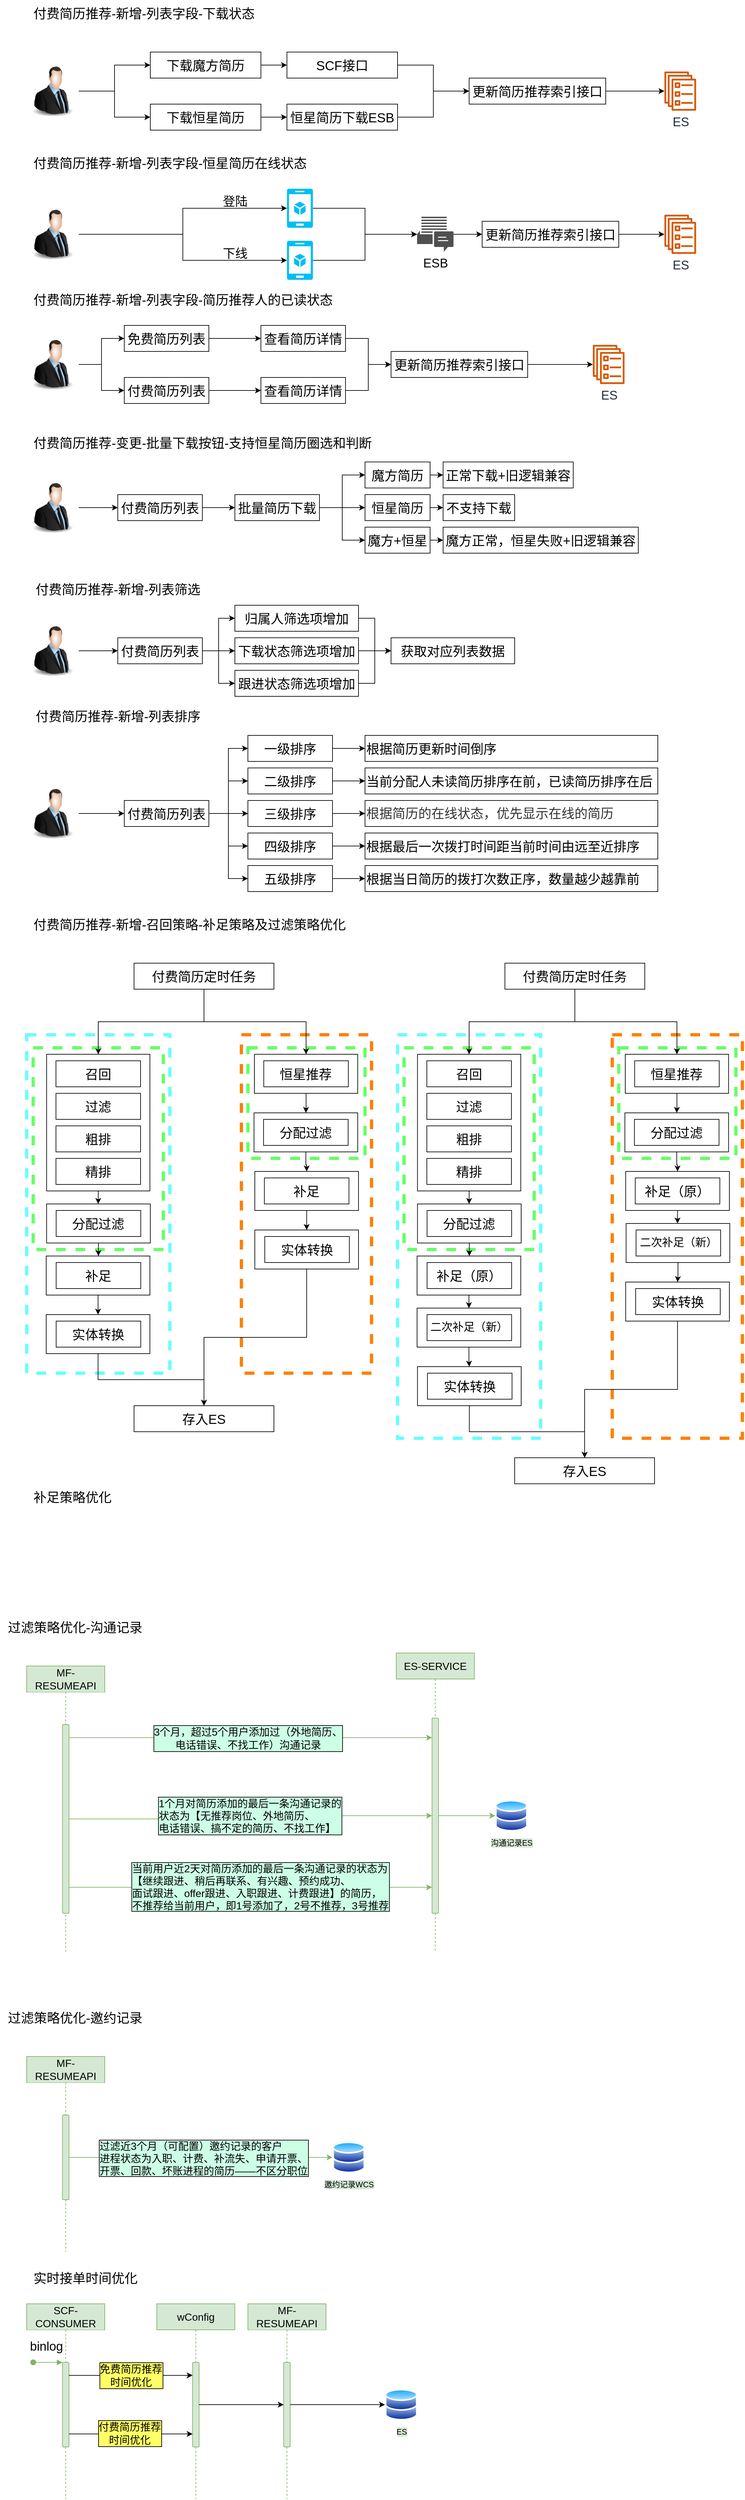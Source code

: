 <mxfile version="20.5.3" type="github">
  <diagram id="SCwV13mbVVRNKIt9pb0m" name="第 1 页">
    <mxGraphModel dx="2226" dy="1594" grid="1" gridSize="10" guides="1" tooltips="1" connect="1" arrows="1" fold="1" page="0" pageScale="1" pageWidth="827" pageHeight="1169" math="0" shadow="0">
      <root>
        <mxCell id="0" />
        <mxCell id="1" parent="0" />
        <mxCell id="y4Mw3tPiZwW4ROxLqeEE-63" value="" style="rounded=0;whiteSpace=wrap;html=1;fontSize=20;dashed=1;strokeWidth=5;strokeColor=#FF8000;" parent="1" vertex="1">
          <mxGeometry x="-390" y="870" width="200" height="520" as="geometry" />
        </mxCell>
        <mxCell id="y4Mw3tPiZwW4ROxLqeEE-65" value="" style="rounded=0;whiteSpace=wrap;html=1;fontSize=20;dashed=1;strokeWidth=5;strokeColor=#66FF66;" parent="1" vertex="1">
          <mxGeometry x="-380" y="890" width="180" height="170" as="geometry" />
        </mxCell>
        <mxCell id="y4Mw3tPiZwW4ROxLqeEE-60" value="" style="rounded=0;whiteSpace=wrap;html=1;fontSize=20;dashed=1;strokeWidth=5;strokeColor=#66FFFF;" parent="1" vertex="1">
          <mxGeometry x="-720" y="870" width="220" height="520" as="geometry" />
        </mxCell>
        <mxCell id="y4Mw3tPiZwW4ROxLqeEE-64" value="" style="rounded=0;whiteSpace=wrap;html=1;fontSize=20;dashed=1;strokeWidth=5;strokeColor=#66FF66;" parent="1" vertex="1">
          <mxGeometry x="-710" y="890" width="200" height="310" as="geometry" />
        </mxCell>
        <mxCell id="PC8SQWhDRnTynaGVxxOA-1" value="&lt;font style=&quot;font-size: 20px;&quot;&gt;付费简历推荐-新增-列表字段-下载状态&lt;/font&gt;" style="text;html=1;align=center;verticalAlign=middle;resizable=0;points=[];autosize=1;strokeColor=none;fillColor=none;fontSize=20;" parent="1" vertex="1">
          <mxGeometry x="-720" y="-720" width="360" height="40" as="geometry" />
        </mxCell>
        <mxCell id="PC8SQWhDRnTynaGVxxOA-7" style="edgeStyle=orthogonalEdgeStyle;rounded=0;orthogonalLoop=1;jettySize=auto;html=1;fontSize=20;" parent="1" source="PC8SQWhDRnTynaGVxxOA-3" target="PC8SQWhDRnTynaGVxxOA-6" edge="1">
          <mxGeometry relative="1" as="geometry" />
        </mxCell>
        <mxCell id="PC8SQWhDRnTynaGVxxOA-3" value="SCF接口" style="rounded=0;whiteSpace=wrap;html=1;fontSize=20;" parent="1" vertex="1">
          <mxGeometry x="-320" y="-640" width="170" height="40" as="geometry" />
        </mxCell>
        <mxCell id="PC8SQWhDRnTynaGVxxOA-8" style="edgeStyle=orthogonalEdgeStyle;rounded=0;orthogonalLoop=1;jettySize=auto;html=1;entryX=0;entryY=0.5;entryDx=0;entryDy=0;fontSize=20;" parent="1" source="PC8SQWhDRnTynaGVxxOA-4" target="PC8SQWhDRnTynaGVxxOA-6" edge="1">
          <mxGeometry relative="1" as="geometry" />
        </mxCell>
        <mxCell id="PC8SQWhDRnTynaGVxxOA-4" value="恒星简历下载ESB" style="rounded=0;whiteSpace=wrap;html=1;fontSize=20;" parent="1" vertex="1">
          <mxGeometry x="-320" y="-560" width="170" height="40" as="geometry" />
        </mxCell>
        <mxCell id="PC8SQWhDRnTynaGVxxOA-22" style="edgeStyle=orthogonalEdgeStyle;rounded=0;orthogonalLoop=1;jettySize=auto;html=1;fontSize=20;" parent="1" source="PC8SQWhDRnTynaGVxxOA-6" target="PC8SQWhDRnTynaGVxxOA-21" edge="1">
          <mxGeometry relative="1" as="geometry" />
        </mxCell>
        <mxCell id="PC8SQWhDRnTynaGVxxOA-6" value="更新简历推荐索引接口" style="rounded=0;whiteSpace=wrap;html=1;fontSize=20;" parent="1" vertex="1">
          <mxGeometry x="-40" y="-600" width="210" height="40" as="geometry" />
        </mxCell>
        <mxCell id="PC8SQWhDRnTynaGVxxOA-18" style="edgeStyle=orthogonalEdgeStyle;rounded=0;orthogonalLoop=1;jettySize=auto;html=1;entryX=0;entryY=0.5;entryDx=0;entryDy=0;fontSize=20;" parent="1" source="PC8SQWhDRnTynaGVxxOA-10" target="PC8SQWhDRnTynaGVxxOA-14" edge="1">
          <mxGeometry relative="1" as="geometry" />
        </mxCell>
        <mxCell id="PC8SQWhDRnTynaGVxxOA-19" style="edgeStyle=orthogonalEdgeStyle;rounded=0;orthogonalLoop=1;jettySize=auto;html=1;entryX=0;entryY=0.5;entryDx=0;entryDy=0;fontSize=20;" parent="1" source="PC8SQWhDRnTynaGVxxOA-10" target="PC8SQWhDRnTynaGVxxOA-16" edge="1">
          <mxGeometry relative="1" as="geometry" />
        </mxCell>
        <mxCell id="PC8SQWhDRnTynaGVxxOA-10" value="" style="image;html=1;image=img/lib/clip_art/people/Suit_Man_128x128.png;fontSize=20;" parent="1" vertex="1">
          <mxGeometry x="-720" y="-620" width="80" height="80" as="geometry" />
        </mxCell>
        <mxCell id="PC8SQWhDRnTynaGVxxOA-15" style="edgeStyle=orthogonalEdgeStyle;rounded=0;orthogonalLoop=1;jettySize=auto;html=1;entryX=0;entryY=0.5;entryDx=0;entryDy=0;fontSize=20;" parent="1" source="PC8SQWhDRnTynaGVxxOA-14" target="PC8SQWhDRnTynaGVxxOA-3" edge="1">
          <mxGeometry relative="1" as="geometry" />
        </mxCell>
        <mxCell id="PC8SQWhDRnTynaGVxxOA-14" value="下载魔方简历" style="rounded=0;whiteSpace=wrap;html=1;fontSize=20;" parent="1" vertex="1">
          <mxGeometry x="-530" y="-640" width="170" height="40" as="geometry" />
        </mxCell>
        <mxCell id="PC8SQWhDRnTynaGVxxOA-17" style="edgeStyle=orthogonalEdgeStyle;rounded=0;orthogonalLoop=1;jettySize=auto;html=1;entryX=0;entryY=0.5;entryDx=0;entryDy=0;fontSize=20;" parent="1" source="PC8SQWhDRnTynaGVxxOA-16" target="PC8SQWhDRnTynaGVxxOA-4" edge="1">
          <mxGeometry relative="1" as="geometry" />
        </mxCell>
        <mxCell id="PC8SQWhDRnTynaGVxxOA-16" value="下载恒星简历" style="rounded=0;whiteSpace=wrap;html=1;fontSize=20;" parent="1" vertex="1">
          <mxGeometry x="-530" y="-560" width="170" height="40" as="geometry" />
        </mxCell>
        <mxCell id="PC8SQWhDRnTynaGVxxOA-21" value="&lt;font style=&quot;font-size: 19px;&quot;&gt;ES&lt;/font&gt;" style="sketch=0;outlineConnect=0;fontColor=#232F3E;gradientColor=none;fillColor=#D45B07;strokeColor=none;dashed=0;verticalLabelPosition=bottom;verticalAlign=top;align=center;html=1;fontSize=12;fontStyle=0;aspect=fixed;pointerEvents=1;shape=mxgraph.aws4.ecs_service;" parent="1" vertex="1">
          <mxGeometry x="260" y="-610.16" width="49" height="60.31" as="geometry" />
        </mxCell>
        <mxCell id="PC8SQWhDRnTynaGVxxOA-23" value="付费简历推荐-新增-列表字段-恒星简历在线状态" style="text;html=1;align=center;verticalAlign=middle;resizable=0;points=[];autosize=1;strokeColor=none;fillColor=none;fontSize=20;" parent="1" vertex="1">
          <mxGeometry x="-720" y="-490" width="440" height="40" as="geometry" />
        </mxCell>
        <mxCell id="PC8SQWhDRnTynaGVxxOA-28" style="edgeStyle=orthogonalEdgeStyle;rounded=0;orthogonalLoop=1;jettySize=auto;html=1;entryX=0;entryY=0.5;entryDx=0;entryDy=0;entryPerimeter=0;fontSize=19;" parent="1" source="PC8SQWhDRnTynaGVxxOA-24" target="PC8SQWhDRnTynaGVxxOA-25" edge="1">
          <mxGeometry relative="1" as="geometry" />
        </mxCell>
        <mxCell id="PC8SQWhDRnTynaGVxxOA-31" style="edgeStyle=orthogonalEdgeStyle;rounded=0;orthogonalLoop=1;jettySize=auto;html=1;entryX=0;entryY=0.5;entryDx=0;entryDy=0;entryPerimeter=0;fontSize=19;" parent="1" source="PC8SQWhDRnTynaGVxxOA-24" target="PC8SQWhDRnTynaGVxxOA-30" edge="1">
          <mxGeometry relative="1" as="geometry" />
        </mxCell>
        <mxCell id="PC8SQWhDRnTynaGVxxOA-24" value="" style="image;html=1;image=img/lib/clip_art/people/Suit_Man_128x128.png;fontSize=20;" parent="1" vertex="1">
          <mxGeometry x="-720" y="-400" width="80" height="80" as="geometry" />
        </mxCell>
        <mxCell id="PC8SQWhDRnTynaGVxxOA-35" style="edgeStyle=orthogonalEdgeStyle;rounded=0;orthogonalLoop=1;jettySize=auto;html=1;fontSize=19;" parent="1" source="PC8SQWhDRnTynaGVxxOA-25" target="PC8SQWhDRnTynaGVxxOA-34" edge="1">
          <mxGeometry relative="1" as="geometry" />
        </mxCell>
        <mxCell id="PC8SQWhDRnTynaGVxxOA-25" value="" style="verticalLabelPosition=bottom;html=1;verticalAlign=top;align=center;strokeColor=none;fillColor=#00BEF2;shape=mxgraph.azure.mobile_services;pointerEvents=1;fontSize=19;" parent="1" vertex="1">
          <mxGeometry x="-320" y="-430" width="40" height="60" as="geometry" />
        </mxCell>
        <mxCell id="PC8SQWhDRnTynaGVxxOA-36" style="edgeStyle=orthogonalEdgeStyle;rounded=0;orthogonalLoop=1;jettySize=auto;html=1;fontSize=19;" parent="1" source="PC8SQWhDRnTynaGVxxOA-30" target="PC8SQWhDRnTynaGVxxOA-34" edge="1">
          <mxGeometry relative="1" as="geometry" />
        </mxCell>
        <mxCell id="PC8SQWhDRnTynaGVxxOA-30" value="" style="verticalLabelPosition=bottom;html=1;verticalAlign=top;align=center;strokeColor=none;fillColor=#00BEF2;shape=mxgraph.azure.mobile_services;pointerEvents=1;fontSize=19;" parent="1" vertex="1">
          <mxGeometry x="-320" y="-350" width="40" height="60" as="geometry" />
        </mxCell>
        <mxCell id="PC8SQWhDRnTynaGVxxOA-32" value="登陆" style="text;html=1;align=center;verticalAlign=middle;resizable=0;points=[];autosize=1;strokeColor=none;fillColor=none;fontSize=19;" parent="1" vertex="1">
          <mxGeometry x="-430" y="-430" width="60" height="40" as="geometry" />
        </mxCell>
        <mxCell id="PC8SQWhDRnTynaGVxxOA-33" value="下线" style="text;html=1;align=center;verticalAlign=middle;resizable=0;points=[];autosize=1;strokeColor=none;fillColor=none;fontSize=19;" parent="1" vertex="1">
          <mxGeometry x="-430" y="-350" width="60" height="40" as="geometry" />
        </mxCell>
        <mxCell id="PC8SQWhDRnTynaGVxxOA-60" style="edgeStyle=orthogonalEdgeStyle;rounded=0;orthogonalLoop=1;jettySize=auto;html=1;fontSize=19;" parent="1" source="PC8SQWhDRnTynaGVxxOA-34" target="PC8SQWhDRnTynaGVxxOA-58" edge="1">
          <mxGeometry relative="1" as="geometry" />
        </mxCell>
        <mxCell id="PC8SQWhDRnTynaGVxxOA-34" value="ESB" style="sketch=0;pointerEvents=1;shadow=0;dashed=0;html=1;strokeColor=none;fillColor=#505050;labelPosition=center;verticalLabelPosition=bottom;verticalAlign=top;outlineConnect=0;align=center;shape=mxgraph.office.communications.im_workload;fontSize=19;" parent="1" vertex="1">
          <mxGeometry x="-120" y="-387" width="56" height="54" as="geometry" />
        </mxCell>
        <mxCell id="PC8SQWhDRnTynaGVxxOA-37" value="&lt;font style=&quot;font-size: 19px;&quot;&gt;ES&lt;/font&gt;" style="sketch=0;outlineConnect=0;fontColor=#232F3E;gradientColor=none;fillColor=#D45B07;strokeColor=none;dashed=0;verticalLabelPosition=bottom;verticalAlign=top;align=center;html=1;fontSize=12;fontStyle=0;aspect=fixed;pointerEvents=1;shape=mxgraph.aws4.ecs_service;" parent="1" vertex="1">
          <mxGeometry x="260" y="-390.15" width="49" height="60.31" as="geometry" />
        </mxCell>
        <mxCell id="PC8SQWhDRnTynaGVxxOA-42" value="付费简历推荐-新增-列表字段-简历推荐人的已读状态" style="text;html=1;align=center;verticalAlign=middle;resizable=0;points=[];autosize=1;strokeColor=none;fillColor=none;fontSize=20;" parent="1" vertex="1">
          <mxGeometry x="-720" y="-280" width="480" height="40" as="geometry" />
        </mxCell>
        <mxCell id="PC8SQWhDRnTynaGVxxOA-46" style="edgeStyle=orthogonalEdgeStyle;rounded=0;orthogonalLoop=1;jettySize=auto;html=1;entryX=0;entryY=0.5;entryDx=0;entryDy=0;fontSize=19;" parent="1" source="PC8SQWhDRnTynaGVxxOA-43" target="PC8SQWhDRnTynaGVxxOA-44" edge="1">
          <mxGeometry relative="1" as="geometry" />
        </mxCell>
        <mxCell id="PC8SQWhDRnTynaGVxxOA-47" style="edgeStyle=orthogonalEdgeStyle;rounded=0;orthogonalLoop=1;jettySize=auto;html=1;entryX=0;entryY=0.5;entryDx=0;entryDy=0;fontSize=19;" parent="1" source="PC8SQWhDRnTynaGVxxOA-43" target="PC8SQWhDRnTynaGVxxOA-45" edge="1">
          <mxGeometry relative="1" as="geometry" />
        </mxCell>
        <mxCell id="PC8SQWhDRnTynaGVxxOA-43" value="" style="image;html=1;image=img/lib/clip_art/people/Suit_Man_128x128.png;fontSize=20;" parent="1" vertex="1">
          <mxGeometry x="-720" y="-200" width="80" height="80" as="geometry" />
        </mxCell>
        <mxCell id="PC8SQWhDRnTynaGVxxOA-50" value="" style="edgeStyle=orthogonalEdgeStyle;rounded=0;orthogonalLoop=1;jettySize=auto;html=1;fontSize=19;" parent="1" source="PC8SQWhDRnTynaGVxxOA-44" target="PC8SQWhDRnTynaGVxxOA-49" edge="1">
          <mxGeometry relative="1" as="geometry" />
        </mxCell>
        <mxCell id="PC8SQWhDRnTynaGVxxOA-44" value="免费简历列表" style="rounded=0;whiteSpace=wrap;html=1;fontSize=20;" parent="1" vertex="1">
          <mxGeometry x="-570" y="-220" width="130" height="40" as="geometry" />
        </mxCell>
        <mxCell id="PC8SQWhDRnTynaGVxxOA-52" style="edgeStyle=orthogonalEdgeStyle;rounded=0;orthogonalLoop=1;jettySize=auto;html=1;entryX=0;entryY=0.5;entryDx=0;entryDy=0;fontSize=19;" parent="1" source="PC8SQWhDRnTynaGVxxOA-45" target="PC8SQWhDRnTynaGVxxOA-51" edge="1">
          <mxGeometry relative="1" as="geometry" />
        </mxCell>
        <mxCell id="PC8SQWhDRnTynaGVxxOA-45" value="付费简历列表" style="rounded=0;whiteSpace=wrap;html=1;fontSize=20;" parent="1" vertex="1">
          <mxGeometry x="-570" y="-140" width="130" height="40" as="geometry" />
        </mxCell>
        <mxCell id="PC8SQWhDRnTynaGVxxOA-54" style="edgeStyle=orthogonalEdgeStyle;rounded=0;orthogonalLoop=1;jettySize=auto;html=1;entryX=0;entryY=0.5;entryDx=0;entryDy=0;fontSize=19;" parent="1" source="PC8SQWhDRnTynaGVxxOA-49" target="PC8SQWhDRnTynaGVxxOA-53" edge="1">
          <mxGeometry relative="1" as="geometry" />
        </mxCell>
        <mxCell id="PC8SQWhDRnTynaGVxxOA-49" value="查看简历详情" style="rounded=0;whiteSpace=wrap;html=1;fontSize=20;" parent="1" vertex="1">
          <mxGeometry x="-360" y="-220" width="130" height="40" as="geometry" />
        </mxCell>
        <mxCell id="PC8SQWhDRnTynaGVxxOA-55" style="edgeStyle=orthogonalEdgeStyle;rounded=0;orthogonalLoop=1;jettySize=auto;html=1;entryX=0;entryY=0.5;entryDx=0;entryDy=0;fontSize=19;" parent="1" source="PC8SQWhDRnTynaGVxxOA-51" target="PC8SQWhDRnTynaGVxxOA-53" edge="1">
          <mxGeometry relative="1" as="geometry" />
        </mxCell>
        <mxCell id="PC8SQWhDRnTynaGVxxOA-51" value="查看简历详情" style="rounded=0;whiteSpace=wrap;html=1;fontSize=20;" parent="1" vertex="1">
          <mxGeometry x="-360" y="-140" width="130" height="40" as="geometry" />
        </mxCell>
        <mxCell id="PC8SQWhDRnTynaGVxxOA-57" style="edgeStyle=orthogonalEdgeStyle;rounded=0;orthogonalLoop=1;jettySize=auto;html=1;fontSize=19;" parent="1" source="PC8SQWhDRnTynaGVxxOA-53" target="PC8SQWhDRnTynaGVxxOA-56" edge="1">
          <mxGeometry relative="1" as="geometry" />
        </mxCell>
        <mxCell id="PC8SQWhDRnTynaGVxxOA-53" value="更新简历推荐索引接口" style="rounded=0;whiteSpace=wrap;html=1;fontSize=20;" parent="1" vertex="1">
          <mxGeometry x="-160" y="-180" width="210" height="40" as="geometry" />
        </mxCell>
        <mxCell id="PC8SQWhDRnTynaGVxxOA-56" value="&lt;font style=&quot;font-size: 19px;&quot;&gt;ES&lt;/font&gt;" style="sketch=0;outlineConnect=0;fontColor=#232F3E;gradientColor=none;fillColor=#D45B07;strokeColor=none;dashed=0;verticalLabelPosition=bottom;verticalAlign=top;align=center;html=1;fontSize=12;fontStyle=0;aspect=fixed;pointerEvents=1;shape=mxgraph.aws4.ecs_service;" parent="1" vertex="1">
          <mxGeometry x="150" y="-190.15" width="49" height="60.31" as="geometry" />
        </mxCell>
        <mxCell id="PC8SQWhDRnTynaGVxxOA-61" style="edgeStyle=orthogonalEdgeStyle;rounded=0;orthogonalLoop=1;jettySize=auto;html=1;fontSize=19;" parent="1" source="PC8SQWhDRnTynaGVxxOA-58" target="PC8SQWhDRnTynaGVxxOA-37" edge="1">
          <mxGeometry relative="1" as="geometry" />
        </mxCell>
        <mxCell id="PC8SQWhDRnTynaGVxxOA-58" value="更新简历推荐索引接口" style="rounded=0;whiteSpace=wrap;html=1;fontSize=20;" parent="1" vertex="1">
          <mxGeometry x="-20" y="-380" width="210" height="40" as="geometry" />
        </mxCell>
        <mxCell id="eqMSji0PlXVWiqu8LJIF-1" value="付费简历推荐-变更-批量下载按钮-支持恒星简历圈选和判断" style="text;html=1;align=center;verticalAlign=middle;resizable=0;points=[];autosize=1;strokeColor=none;fillColor=none;strokeWidth=4;fontSize=20;" parent="1" vertex="1">
          <mxGeometry x="-720" y="-60" width="540" height="40" as="geometry" />
        </mxCell>
        <mxCell id="_KXRqBYxI865I3-CmZS0-2" style="edgeStyle=orthogonalEdgeStyle;rounded=0;orthogonalLoop=1;jettySize=auto;html=1;entryX=0;entryY=0.5;entryDx=0;entryDy=0;fontSize=19;" parent="1" source="_KXRqBYxI865I3-CmZS0-3" target="_KXRqBYxI865I3-CmZS0-7" edge="1">
          <mxGeometry relative="1" as="geometry" />
        </mxCell>
        <mxCell id="_KXRqBYxI865I3-CmZS0-3" value="" style="image;html=1;image=img/lib/clip_art/people/Suit_Man_128x128.png;fontSize=20;" parent="1" vertex="1">
          <mxGeometry x="-720" y="20" width="80" height="80" as="geometry" />
        </mxCell>
        <mxCell id="_KXRqBYxI865I3-CmZS0-6" style="edgeStyle=orthogonalEdgeStyle;rounded=0;orthogonalLoop=1;jettySize=auto;html=1;entryX=0;entryY=0.5;entryDx=0;entryDy=0;fontSize=19;" parent="1" source="_KXRqBYxI865I3-CmZS0-7" target="_KXRqBYxI865I3-CmZS0-11" edge="1">
          <mxGeometry relative="1" as="geometry" />
        </mxCell>
        <mxCell id="_KXRqBYxI865I3-CmZS0-7" value="付费简历列表" style="rounded=0;whiteSpace=wrap;html=1;fontSize=20;" parent="1" vertex="1">
          <mxGeometry x="-580" y="40" width="130" height="40" as="geometry" />
        </mxCell>
        <mxCell id="_KXRqBYxI865I3-CmZS0-10" style="edgeStyle=orthogonalEdgeStyle;rounded=0;orthogonalLoop=1;jettySize=auto;html=1;entryX=0;entryY=0.5;entryDx=0;entryDy=0;fontSize=19;" parent="1" source="_KXRqBYxI865I3-CmZS0-11" target="_KXRqBYxI865I3-CmZS0-13" edge="1">
          <mxGeometry relative="1" as="geometry" />
        </mxCell>
        <mxCell id="_KXRqBYxI865I3-CmZS0-16" value="" style="edgeStyle=orthogonalEdgeStyle;rounded=0;orthogonalLoop=1;jettySize=auto;html=1;" parent="1" source="_KXRqBYxI865I3-CmZS0-11" target="_KXRqBYxI865I3-CmZS0-15" edge="1">
          <mxGeometry relative="1" as="geometry" />
        </mxCell>
        <mxCell id="_KXRqBYxI865I3-CmZS0-19" style="edgeStyle=orthogonalEdgeStyle;rounded=0;orthogonalLoop=1;jettySize=auto;html=1;entryX=0;entryY=0.5;entryDx=0;entryDy=0;" parent="1" source="_KXRqBYxI865I3-CmZS0-11" target="_KXRqBYxI865I3-CmZS0-17" edge="1">
          <mxGeometry relative="1" as="geometry" />
        </mxCell>
        <mxCell id="_KXRqBYxI865I3-CmZS0-11" value="批量简历下载" style="rounded=0;whiteSpace=wrap;html=1;fontSize=20;" parent="1" vertex="1">
          <mxGeometry x="-400" y="40" width="130" height="40" as="geometry" />
        </mxCell>
        <mxCell id="_KXRqBYxI865I3-CmZS0-21" style="edgeStyle=orthogonalEdgeStyle;rounded=0;orthogonalLoop=1;jettySize=auto;html=1;entryX=0;entryY=0.5;entryDx=0;entryDy=0;" parent="1" source="_KXRqBYxI865I3-CmZS0-13" target="_KXRqBYxI865I3-CmZS0-20" edge="1">
          <mxGeometry relative="1" as="geometry" />
        </mxCell>
        <mxCell id="_KXRqBYxI865I3-CmZS0-13" value="魔方简历" style="rounded=0;whiteSpace=wrap;html=1;fontSize=20;" parent="1" vertex="1">
          <mxGeometry x="-200" y="-10.15" width="100" height="40" as="geometry" />
        </mxCell>
        <mxCell id="_KXRqBYxI865I3-CmZS0-23" style="edgeStyle=orthogonalEdgeStyle;rounded=0;orthogonalLoop=1;jettySize=auto;html=1;entryX=0;entryY=0.5;entryDx=0;entryDy=0;" parent="1" source="_KXRqBYxI865I3-CmZS0-15" target="_KXRqBYxI865I3-CmZS0-22" edge="1">
          <mxGeometry relative="1" as="geometry" />
        </mxCell>
        <mxCell id="_KXRqBYxI865I3-CmZS0-15" value="恒星简历" style="rounded=0;whiteSpace=wrap;html=1;fontSize=20;" parent="1" vertex="1">
          <mxGeometry x="-200" y="40" width="100" height="40" as="geometry" />
        </mxCell>
        <mxCell id="_KXRqBYxI865I3-CmZS0-26" style="edgeStyle=orthogonalEdgeStyle;rounded=0;orthogonalLoop=1;jettySize=auto;html=1;" parent="1" source="_KXRqBYxI865I3-CmZS0-17" target="_KXRqBYxI865I3-CmZS0-25" edge="1">
          <mxGeometry relative="1" as="geometry" />
        </mxCell>
        <mxCell id="_KXRqBYxI865I3-CmZS0-17" value="魔方+恒星" style="rounded=0;whiteSpace=wrap;html=1;fontSize=20;" parent="1" vertex="1">
          <mxGeometry x="-200" y="90" width="100" height="40" as="geometry" />
        </mxCell>
        <mxCell id="_KXRqBYxI865I3-CmZS0-20" value="正常下载+旧逻辑兼容" style="rounded=0;whiteSpace=wrap;html=1;fontSize=20;" parent="1" vertex="1">
          <mxGeometry x="-80" y="-10.15" width="200" height="40" as="geometry" />
        </mxCell>
        <mxCell id="_KXRqBYxI865I3-CmZS0-22" value="不支持下载" style="rounded=0;whiteSpace=wrap;html=1;fontSize=20;" parent="1" vertex="1">
          <mxGeometry x="-80" y="40" width="110" height="40" as="geometry" />
        </mxCell>
        <mxCell id="_KXRqBYxI865I3-CmZS0-25" value="魔方正常，恒星失败+旧逻辑兼容" style="rounded=0;whiteSpace=wrap;html=1;fontSize=20;" parent="1" vertex="1">
          <mxGeometry x="-80" y="90" width="300" height="40" as="geometry" />
        </mxCell>
        <mxCell id="_KXRqBYxI865I3-CmZS0-27" value="付费简历推荐-新增-列表筛选" style="text;html=1;align=center;verticalAlign=middle;resizable=0;points=[];autosize=1;strokeColor=none;fillColor=none;fontSize=20;" parent="1" vertex="1">
          <mxGeometry x="-720" y="165" width="280" height="40" as="geometry" />
        </mxCell>
        <mxCell id="_KXRqBYxI865I3-CmZS0-30" style="edgeStyle=orthogonalEdgeStyle;rounded=0;orthogonalLoop=1;jettySize=auto;html=1;entryX=0;entryY=0.5;entryDx=0;entryDy=0;fontSize=20;" parent="1" source="_KXRqBYxI865I3-CmZS0-28" target="_KXRqBYxI865I3-CmZS0-29" edge="1">
          <mxGeometry relative="1" as="geometry" />
        </mxCell>
        <mxCell id="_KXRqBYxI865I3-CmZS0-28" value="" style="image;html=1;image=img/lib/clip_art/people/Suit_Man_128x128.png;fontSize=20;" parent="1" vertex="1">
          <mxGeometry x="-720" y="240" width="80" height="80" as="geometry" />
        </mxCell>
        <mxCell id="_KXRqBYxI865I3-CmZS0-34" value="" style="edgeStyle=orthogonalEdgeStyle;rounded=0;orthogonalLoop=1;jettySize=auto;html=1;fontSize=20;" parent="1" source="_KXRqBYxI865I3-CmZS0-29" target="_KXRqBYxI865I3-CmZS0-33" edge="1">
          <mxGeometry relative="1" as="geometry" />
        </mxCell>
        <mxCell id="_KXRqBYxI865I3-CmZS0-39" style="edgeStyle=orthogonalEdgeStyle;rounded=0;orthogonalLoop=1;jettySize=auto;html=1;entryX=0;entryY=0.5;entryDx=0;entryDy=0;fontSize=20;" parent="1" source="_KXRqBYxI865I3-CmZS0-29" target="_KXRqBYxI865I3-CmZS0-37" edge="1">
          <mxGeometry relative="1" as="geometry" />
        </mxCell>
        <mxCell id="_KXRqBYxI865I3-CmZS0-40" style="edgeStyle=orthogonalEdgeStyle;rounded=0;orthogonalLoop=1;jettySize=auto;html=1;entryX=0;entryY=0.5;entryDx=0;entryDy=0;fontSize=20;" parent="1" source="_KXRqBYxI865I3-CmZS0-29" target="_KXRqBYxI865I3-CmZS0-31" edge="1">
          <mxGeometry relative="1" as="geometry" />
        </mxCell>
        <mxCell id="_KXRqBYxI865I3-CmZS0-29" value="付费简历列表" style="rounded=0;whiteSpace=wrap;html=1;fontSize=20;" parent="1" vertex="1">
          <mxGeometry x="-580" y="260" width="130" height="40" as="geometry" />
        </mxCell>
        <mxCell id="_KXRqBYxI865I3-CmZS0-45" style="edgeStyle=orthogonalEdgeStyle;rounded=0;orthogonalLoop=1;jettySize=auto;html=1;entryX=0;entryY=0.5;entryDx=0;entryDy=0;fontSize=20;" parent="1" source="_KXRqBYxI865I3-CmZS0-31" target="_KXRqBYxI865I3-CmZS0-43" edge="1">
          <mxGeometry relative="1" as="geometry" />
        </mxCell>
        <mxCell id="_KXRqBYxI865I3-CmZS0-31" value="归属人筛选项增加" style="rounded=0;whiteSpace=wrap;html=1;fontSize=20;" parent="1" vertex="1">
          <mxGeometry x="-400" y="210" width="190" height="40" as="geometry" />
        </mxCell>
        <mxCell id="_KXRqBYxI865I3-CmZS0-44" value="" style="edgeStyle=orthogonalEdgeStyle;rounded=0;orthogonalLoop=1;jettySize=auto;html=1;fontSize=20;" parent="1" source="_KXRqBYxI865I3-CmZS0-33" target="_KXRqBYxI865I3-CmZS0-43" edge="1">
          <mxGeometry relative="1" as="geometry" />
        </mxCell>
        <mxCell id="_KXRqBYxI865I3-CmZS0-33" value="下载状态筛选项增加" style="rounded=0;whiteSpace=wrap;html=1;fontSize=20;" parent="1" vertex="1">
          <mxGeometry x="-400" y="260" width="190" height="40" as="geometry" />
        </mxCell>
        <mxCell id="_KXRqBYxI865I3-CmZS0-46" style="edgeStyle=orthogonalEdgeStyle;rounded=0;orthogonalLoop=1;jettySize=auto;html=1;entryX=0;entryY=0.5;entryDx=0;entryDy=0;fontSize=20;" parent="1" source="_KXRqBYxI865I3-CmZS0-37" target="_KXRqBYxI865I3-CmZS0-43" edge="1">
          <mxGeometry relative="1" as="geometry" />
        </mxCell>
        <mxCell id="_KXRqBYxI865I3-CmZS0-37" value="跟进状态筛选项增加" style="rounded=0;whiteSpace=wrap;html=1;fontSize=20;" parent="1" vertex="1">
          <mxGeometry x="-400" y="310" width="190" height="40" as="geometry" />
        </mxCell>
        <mxCell id="_KXRqBYxI865I3-CmZS0-43" value="获取对应列表数据" style="rounded=0;whiteSpace=wrap;html=1;fontSize=20;" parent="1" vertex="1">
          <mxGeometry x="-160" y="260" width="190" height="40" as="geometry" />
        </mxCell>
        <mxCell id="_KXRqBYxI865I3-CmZS0-47" value="付费简历推荐-新增-列表排序" style="text;html=1;align=center;verticalAlign=middle;resizable=0;points=[];autosize=1;strokeColor=none;fillColor=none;fontSize=20;" parent="1" vertex="1">
          <mxGeometry x="-720" y="360" width="280" height="40" as="geometry" />
        </mxCell>
        <mxCell id="_KXRqBYxI865I3-CmZS0-50" style="edgeStyle=orthogonalEdgeStyle;rounded=0;orthogonalLoop=1;jettySize=auto;html=1;entryX=0;entryY=0.5;entryDx=0;entryDy=0;fontSize=20;" parent="1" source="_KXRqBYxI865I3-CmZS0-48" target="_KXRqBYxI865I3-CmZS0-49" edge="1">
          <mxGeometry relative="1" as="geometry" />
        </mxCell>
        <mxCell id="_KXRqBYxI865I3-CmZS0-48" value="" style="image;html=1;image=img/lib/clip_art/people/Suit_Man_128x128.png;fontSize=20;" parent="1" vertex="1">
          <mxGeometry x="-720" y="490" width="80" height="80" as="geometry" />
        </mxCell>
        <mxCell id="_KXRqBYxI865I3-CmZS0-53" style="edgeStyle=orthogonalEdgeStyle;rounded=0;orthogonalLoop=1;jettySize=auto;html=1;entryX=0;entryY=0.5;entryDx=0;entryDy=0;fontSize=20;" parent="1" source="_KXRqBYxI865I3-CmZS0-49" target="_KXRqBYxI865I3-CmZS0-51" edge="1">
          <mxGeometry relative="1" as="geometry" />
        </mxCell>
        <mxCell id="_KXRqBYxI865I3-CmZS0-57" style="edgeStyle=orthogonalEdgeStyle;rounded=0;orthogonalLoop=1;jettySize=auto;html=1;entryX=0;entryY=0.5;entryDx=0;entryDy=0;fontSize=20;" parent="1" source="_KXRqBYxI865I3-CmZS0-49" target="_KXRqBYxI865I3-CmZS0-56" edge="1">
          <mxGeometry relative="1" as="geometry" />
        </mxCell>
        <mxCell id="_KXRqBYxI865I3-CmZS0-59" style="edgeStyle=orthogonalEdgeStyle;rounded=0;orthogonalLoop=1;jettySize=auto;html=1;entryX=0;entryY=0.5;entryDx=0;entryDy=0;fontSize=20;" parent="1" source="_KXRqBYxI865I3-CmZS0-49" target="_KXRqBYxI865I3-CmZS0-58" edge="1">
          <mxGeometry relative="1" as="geometry" />
        </mxCell>
        <mxCell id="_KXRqBYxI865I3-CmZS0-64" style="edgeStyle=orthogonalEdgeStyle;rounded=0;orthogonalLoop=1;jettySize=auto;html=1;entryX=0;entryY=0.5;entryDx=0;entryDy=0;fontSize=20;" parent="1" source="_KXRqBYxI865I3-CmZS0-49" target="_KXRqBYxI865I3-CmZS0-60" edge="1">
          <mxGeometry relative="1" as="geometry" />
        </mxCell>
        <mxCell id="_KXRqBYxI865I3-CmZS0-65" style="edgeStyle=orthogonalEdgeStyle;rounded=0;orthogonalLoop=1;jettySize=auto;html=1;entryX=0;entryY=0.5;entryDx=0;entryDy=0;fontSize=20;" parent="1" source="_KXRqBYxI865I3-CmZS0-49" target="_KXRqBYxI865I3-CmZS0-61" edge="1">
          <mxGeometry relative="1" as="geometry" />
        </mxCell>
        <mxCell id="_KXRqBYxI865I3-CmZS0-49" value="付费简历列表" style="rounded=0;whiteSpace=wrap;html=1;fontSize=20;" parent="1" vertex="1">
          <mxGeometry x="-570" y="510" width="130" height="40" as="geometry" />
        </mxCell>
        <mxCell id="y4Mw3tPiZwW4ROxLqeEE-2" value="" style="edgeStyle=orthogonalEdgeStyle;rounded=0;orthogonalLoop=1;jettySize=auto;html=1;" parent="1" source="_KXRqBYxI865I3-CmZS0-51" target="y4Mw3tPiZwW4ROxLqeEE-1" edge="1">
          <mxGeometry relative="1" as="geometry" />
        </mxCell>
        <mxCell id="_KXRqBYxI865I3-CmZS0-51" value="一级排序" style="rounded=0;whiteSpace=wrap;html=1;fontSize=20;" parent="1" vertex="1">
          <mxGeometry x="-380" y="410" width="130" height="40" as="geometry" />
        </mxCell>
        <mxCell id="y4Mw3tPiZwW4ROxLqeEE-5" value="" style="edgeStyle=orthogonalEdgeStyle;rounded=0;orthogonalLoop=1;jettySize=auto;html=1;" parent="1" source="_KXRqBYxI865I3-CmZS0-56" target="y4Mw3tPiZwW4ROxLqeEE-4" edge="1">
          <mxGeometry relative="1" as="geometry" />
        </mxCell>
        <mxCell id="_KXRqBYxI865I3-CmZS0-56" value="二级排序" style="rounded=0;whiteSpace=wrap;html=1;fontSize=20;" parent="1" vertex="1">
          <mxGeometry x="-380" y="460" width="130" height="40" as="geometry" />
        </mxCell>
        <mxCell id="y4Mw3tPiZwW4ROxLqeEE-17" value="" style="edgeStyle=orthogonalEdgeStyle;rounded=0;orthogonalLoop=1;jettySize=auto;html=1;" parent="1" source="_KXRqBYxI865I3-CmZS0-58" target="y4Mw3tPiZwW4ROxLqeEE-16" edge="1">
          <mxGeometry relative="1" as="geometry" />
        </mxCell>
        <mxCell id="_KXRqBYxI865I3-CmZS0-58" value="三级排序" style="rounded=0;whiteSpace=wrap;html=1;fontSize=20;" parent="1" vertex="1">
          <mxGeometry x="-380" y="510" width="130" height="40" as="geometry" />
        </mxCell>
        <mxCell id="y4Mw3tPiZwW4ROxLqeEE-14" style="edgeStyle=orthogonalEdgeStyle;rounded=0;orthogonalLoop=1;jettySize=auto;html=1;entryX=0;entryY=0.5;entryDx=0;entryDy=0;" parent="1" source="_KXRqBYxI865I3-CmZS0-60" target="y4Mw3tPiZwW4ROxLqeEE-13" edge="1">
          <mxGeometry relative="1" as="geometry" />
        </mxCell>
        <mxCell id="_KXRqBYxI865I3-CmZS0-60" value="四级排序" style="rounded=0;whiteSpace=wrap;html=1;fontSize=20;" parent="1" vertex="1">
          <mxGeometry x="-380" y="560" width="130" height="40" as="geometry" />
        </mxCell>
        <mxCell id="y4Mw3tPiZwW4ROxLqeEE-12" style="edgeStyle=orthogonalEdgeStyle;rounded=0;orthogonalLoop=1;jettySize=auto;html=1;entryX=0;entryY=0.5;entryDx=0;entryDy=0;" parent="1" source="_KXRqBYxI865I3-CmZS0-61" target="y4Mw3tPiZwW4ROxLqeEE-11" edge="1">
          <mxGeometry relative="1" as="geometry" />
        </mxCell>
        <mxCell id="_KXRqBYxI865I3-CmZS0-61" value="五级排序" style="rounded=0;whiteSpace=wrap;html=1;fontSize=20;" parent="1" vertex="1">
          <mxGeometry x="-380" y="610" width="130" height="40" as="geometry" />
        </mxCell>
        <mxCell id="y4Mw3tPiZwW4ROxLqeEE-1" value="根据简历更新时间倒序" style="rounded=0;whiteSpace=wrap;html=1;fontSize=20;align=left;" parent="1" vertex="1">
          <mxGeometry x="-200" y="410" width="450" height="40" as="geometry" />
        </mxCell>
        <mxCell id="y4Mw3tPiZwW4ROxLqeEE-4" value="当前分配人未读简历排序在前，已读简历排序在后" style="rounded=0;whiteSpace=wrap;html=1;fontSize=20;align=left;" parent="1" vertex="1">
          <mxGeometry x="-200" y="460" width="450" height="40" as="geometry" />
        </mxCell>
        <mxCell id="y4Mw3tPiZwW4ROxLqeEE-11" value="根据当日简历的拨打次数正序，数量越少越靠前" style="rounded=0;whiteSpace=wrap;html=1;fontSize=20;align=left;" parent="1" vertex="1">
          <mxGeometry x="-200" y="610" width="450" height="40" as="geometry" />
        </mxCell>
        <mxCell id="y4Mw3tPiZwW4ROxLqeEE-13" value="根据最后一次拨打时间距当前时间由远至近排序" style="rounded=0;whiteSpace=wrap;html=1;fontSize=20;align=left;" parent="1" vertex="1">
          <mxGeometry x="-200" y="560" width="450" height="40" as="geometry" />
        </mxCell>
        <mxCell id="y4Mw3tPiZwW4ROxLqeEE-16" value="&lt;div style=&quot;font-size: 20px;&quot; data-hash=&quot;0ffbb7cc1fa9f8e84115c2285eb6f4c3&quot; data-version=&quot;3.0.0&quot;&gt;&lt;/div&gt;&lt;div style=&quot;font-size: 20px;&quot;&gt;&lt;div class=&quot;document&quot; style=&quot;font-size: 20px;&quot;&gt;&lt;div class=&quot;section&quot; style=&quot;font-size: 20px;&quot;&gt;&lt;p style=&quot;line-height: 1.3px; margin-top: 4px; margin-bottom: 4px; margin-left: 22.4px; text-indent: -16.8pt; font-size: 20px;&quot; class=&quot;paragraph text-align-type-left pap-line-1.3 pap-line-rule-auto pap-spacing-before-3pt pap-spacing-after-3pt pap-left-indent-16.8pt pap-hanging-indent-16.8pt&quot;&gt;&lt;span style=&quot;font-size: 20px; font-family: &amp;quot;Helvetica Neue&amp;quot;, Helvetica, &amp;quot;PingFang SC&amp;quot;, &amp;quot;Microsoft YaHei&amp;quot;, &amp;quot;Source Han Sans SC&amp;quot;, &amp;quot;Noto Sans CJK SC&amp;quot;, &amp;quot;WenQuanYi Micro Hei&amp;quot;, sans-serif; color: rgb(51, 51, 51); letter-spacing: 0pt; vertical-align: baseline;&quot; data-font-family=&quot;default&quot;&gt;根据简历的在线状态，优先显示在线的简历&lt;/span&gt;&lt;/p&gt;&lt;/div&gt;&lt;/div&gt;&lt;/div&gt;" style="rounded=0;whiteSpace=wrap;html=1;fontSize=20;align=left;" parent="1" vertex="1">
          <mxGeometry x="-200" y="510" width="450" height="40" as="geometry" />
        </mxCell>
        <mxCell id="y4Mw3tPiZwW4ROxLqeEE-18" value="付费简历推荐-新增-召回策略-补足策略及过滤策略优化" style="text;html=1;align=center;verticalAlign=middle;resizable=0;points=[];autosize=1;strokeColor=none;fillColor=none;fontSize=20;" parent="1" vertex="1">
          <mxGeometry x="-720" y="680" width="500" height="40" as="geometry" />
        </mxCell>
        <mxCell id="y4Mw3tPiZwW4ROxLqeEE-38" style="edgeStyle=orthogonalEdgeStyle;rounded=0;orthogonalLoop=1;jettySize=auto;html=1;entryX=0.5;entryY=0;entryDx=0;entryDy=0;fontSize=20;" parent="1" source="y4Mw3tPiZwW4ROxLqeEE-20" target="y4Mw3tPiZwW4ROxLqeEE-21" edge="1">
          <mxGeometry relative="1" as="geometry" />
        </mxCell>
        <mxCell id="y4Mw3tPiZwW4ROxLqeEE-39" style="edgeStyle=orthogonalEdgeStyle;rounded=0;orthogonalLoop=1;jettySize=auto;html=1;fontSize=20;" parent="1" source="y4Mw3tPiZwW4ROxLqeEE-20" target="y4Mw3tPiZwW4ROxLqeEE-31" edge="1">
          <mxGeometry relative="1" as="geometry" />
        </mxCell>
        <mxCell id="y4Mw3tPiZwW4ROxLqeEE-20" value="付费简历定时任务" style="rounded=0;whiteSpace=wrap;html=1;fontSize=20;" parent="1" vertex="1">
          <mxGeometry x="-555" y="760" width="215" height="40" as="geometry" />
        </mxCell>
        <mxCell id="y4Mw3tPiZwW4ROxLqeEE-28" style="edgeStyle=orthogonalEdgeStyle;rounded=0;orthogonalLoop=1;jettySize=auto;html=1;fontSize=20;" parent="1" source="y4Mw3tPiZwW4ROxLqeEE-21" target="y4Mw3tPiZwW4ROxLqeEE-27" edge="1">
          <mxGeometry relative="1" as="geometry" />
        </mxCell>
        <mxCell id="y4Mw3tPiZwW4ROxLqeEE-21" value="" style="rounded=0;whiteSpace=wrap;html=1;fontSize=20;" parent="1" vertex="1">
          <mxGeometry x="-689.37" y="900" width="158.75" height="210" as="geometry" />
        </mxCell>
        <mxCell id="y4Mw3tPiZwW4ROxLqeEE-23" value="召回" style="rounded=0;whiteSpace=wrap;html=1;fontSize=20;" parent="1" vertex="1">
          <mxGeometry x="-674.99" y="910" width="130" height="40" as="geometry" />
        </mxCell>
        <mxCell id="y4Mw3tPiZwW4ROxLqeEE-24" value="过滤" style="rounded=0;whiteSpace=wrap;html=1;fontSize=20;" parent="1" vertex="1">
          <mxGeometry x="-674.99" y="960" width="130" height="40" as="geometry" />
        </mxCell>
        <mxCell id="y4Mw3tPiZwW4ROxLqeEE-25" value="粗排" style="rounded=0;whiteSpace=wrap;html=1;fontSize=20;" parent="1" vertex="1">
          <mxGeometry x="-674.99" y="1010" width="130" height="40" as="geometry" />
        </mxCell>
        <mxCell id="y4Mw3tPiZwW4ROxLqeEE-26" value="精排" style="rounded=0;whiteSpace=wrap;html=1;fontSize=20;" parent="1" vertex="1">
          <mxGeometry x="-675" y="1060" width="130" height="40" as="geometry" />
        </mxCell>
        <mxCell id="y4Mw3tPiZwW4ROxLqeEE-41" value="" style="edgeStyle=orthogonalEdgeStyle;rounded=0;orthogonalLoop=1;jettySize=auto;html=1;fontSize=20;" parent="1" source="y4Mw3tPiZwW4ROxLqeEE-27" target="y4Mw3tPiZwW4ROxLqeEE-40" edge="1">
          <mxGeometry relative="1" as="geometry" />
        </mxCell>
        <mxCell id="y4Mw3tPiZwW4ROxLqeEE-27" value="" style="rounded=0;whiteSpace=wrap;html=1;fontSize=20;" parent="1" vertex="1">
          <mxGeometry x="-689.37" y="1130" width="159.37" height="60" as="geometry" />
        </mxCell>
        <mxCell id="y4Mw3tPiZwW4ROxLqeEE-29" value="分配过滤" style="rounded=0;whiteSpace=wrap;html=1;fontSize=20;" parent="1" vertex="1">
          <mxGeometry x="-674.68" y="1140" width="130" height="40" as="geometry" />
        </mxCell>
        <mxCell id="y4Mw3tPiZwW4ROxLqeEE-30" style="edgeStyle=orthogonalEdgeStyle;rounded=0;orthogonalLoop=1;jettySize=auto;html=1;fontSize=20;" parent="1" source="y4Mw3tPiZwW4ROxLqeEE-31" target="y4Mw3tPiZwW4ROxLqeEE-36" edge="1">
          <mxGeometry relative="1" as="geometry" />
        </mxCell>
        <mxCell id="y4Mw3tPiZwW4ROxLqeEE-31" value="" style="rounded=0;whiteSpace=wrap;html=1;fontSize=20;" parent="1" vertex="1">
          <mxGeometry x="-370" y="900" width="158.75" height="60" as="geometry" />
        </mxCell>
        <mxCell id="y4Mw3tPiZwW4ROxLqeEE-32" value="恒星推荐" style="rounded=0;whiteSpace=wrap;html=1;fontSize=20;" parent="1" vertex="1">
          <mxGeometry x="-355.62" y="910" width="130" height="40" as="geometry" />
        </mxCell>
        <mxCell id="y4Mw3tPiZwW4ROxLqeEE-44" value="" style="edgeStyle=orthogonalEdgeStyle;rounded=0;orthogonalLoop=1;jettySize=auto;html=1;fontSize=20;" parent="1" source="y4Mw3tPiZwW4ROxLqeEE-36" target="y4Mw3tPiZwW4ROxLqeEE-43" edge="1">
          <mxGeometry relative="1" as="geometry" />
        </mxCell>
        <mxCell id="y4Mw3tPiZwW4ROxLqeEE-36" value="" style="rounded=0;whiteSpace=wrap;html=1;fontSize=20;" parent="1" vertex="1">
          <mxGeometry x="-370.62" y="990" width="159.37" height="60" as="geometry" />
        </mxCell>
        <mxCell id="y4Mw3tPiZwW4ROxLqeEE-37" value="分配过滤" style="rounded=0;whiteSpace=wrap;html=1;fontSize=20;" parent="1" vertex="1">
          <mxGeometry x="-355.93" y="1000" width="130" height="40" as="geometry" />
        </mxCell>
        <mxCell id="y4Mw3tPiZwW4ROxLqeEE-52" value="" style="edgeStyle=orthogonalEdgeStyle;rounded=0;orthogonalLoop=1;jettySize=auto;html=1;fontSize=20;" parent="1" source="y4Mw3tPiZwW4ROxLqeEE-40" target="y4Mw3tPiZwW4ROxLqeEE-51" edge="1">
          <mxGeometry relative="1" as="geometry" />
        </mxCell>
        <mxCell id="y4Mw3tPiZwW4ROxLqeEE-40" value="" style="rounded=0;whiteSpace=wrap;html=1;fontSize=20;" parent="1" vertex="1">
          <mxGeometry x="-689.99" y="1210" width="159.37" height="60" as="geometry" />
        </mxCell>
        <mxCell id="y4Mw3tPiZwW4ROxLqeEE-42" value="补足" style="rounded=0;whiteSpace=wrap;html=1;fontSize=20;" parent="1" vertex="1">
          <mxGeometry x="-674.68" y="1220" width="130" height="40" as="geometry" />
        </mxCell>
        <mxCell id="y4Mw3tPiZwW4ROxLqeEE-57" style="edgeStyle=orthogonalEdgeStyle;rounded=0;orthogonalLoop=1;jettySize=auto;html=1;entryX=0.5;entryY=0;entryDx=0;entryDy=0;fontSize=20;" parent="1" source="y4Mw3tPiZwW4ROxLqeEE-43" target="y4Mw3tPiZwW4ROxLqeEE-55" edge="1">
          <mxGeometry relative="1" as="geometry" />
        </mxCell>
        <mxCell id="y4Mw3tPiZwW4ROxLqeEE-43" value="" style="rounded=0;whiteSpace=wrap;html=1;fontSize=20;" parent="1" vertex="1">
          <mxGeometry x="-369.37" y="1080" width="159.37" height="60" as="geometry" />
        </mxCell>
        <mxCell id="y4Mw3tPiZwW4ROxLqeEE-45" value="补足" style="rounded=0;whiteSpace=wrap;html=1;fontSize=20;" parent="1" vertex="1">
          <mxGeometry x="-354.68" y="1090" width="130" height="40" as="geometry" />
        </mxCell>
        <mxCell id="y4Mw3tPiZwW4ROxLqeEE-47" value="存入ES" style="rounded=0;whiteSpace=wrap;html=1;fontSize=20;" parent="1" vertex="1">
          <mxGeometry x="-555" y="1440" width="215" height="40" as="geometry" />
        </mxCell>
        <mxCell id="y4Mw3tPiZwW4ROxLqeEE-58" style="edgeStyle=orthogonalEdgeStyle;rounded=0;orthogonalLoop=1;jettySize=auto;html=1;entryX=0.5;entryY=0;entryDx=0;entryDy=0;fontSize=20;" parent="1" source="y4Mw3tPiZwW4ROxLqeEE-51" target="y4Mw3tPiZwW4ROxLqeEE-47" edge="1">
          <mxGeometry relative="1" as="geometry" />
        </mxCell>
        <mxCell id="y4Mw3tPiZwW4ROxLqeEE-51" value="" style="rounded=0;whiteSpace=wrap;html=1;fontSize=20;" parent="1" vertex="1">
          <mxGeometry x="-689.99" y="1300" width="159.37" height="60" as="geometry" />
        </mxCell>
        <mxCell id="y4Mw3tPiZwW4ROxLqeEE-53" value="实体转换" style="rounded=0;whiteSpace=wrap;html=1;fontSize=20;" parent="1" vertex="1">
          <mxGeometry x="-674.68" y="1310" width="130" height="40" as="geometry" />
        </mxCell>
        <mxCell id="y4Mw3tPiZwW4ROxLqeEE-59" style="edgeStyle=orthogonalEdgeStyle;rounded=0;orthogonalLoop=1;jettySize=auto;html=1;fontSize=20;" parent="1" source="y4Mw3tPiZwW4ROxLqeEE-55" target="y4Mw3tPiZwW4ROxLqeEE-47" edge="1">
          <mxGeometry relative="1" as="geometry" />
        </mxCell>
        <mxCell id="y4Mw3tPiZwW4ROxLqeEE-55" value="" style="rounded=0;whiteSpace=wrap;html=1;fontSize=20;" parent="1" vertex="1">
          <mxGeometry x="-369.37" y="1170" width="159.37" height="60" as="geometry" />
        </mxCell>
        <mxCell id="y4Mw3tPiZwW4ROxLqeEE-56" value="实体转换" style="rounded=0;whiteSpace=wrap;html=1;fontSize=20;" parent="1" vertex="1">
          <mxGeometry x="-354.06" y="1180" width="130" height="40" as="geometry" />
        </mxCell>
        <mxCell id="y4Mw3tPiZwW4ROxLqeEE-66" value="" style="rounded=0;whiteSpace=wrap;html=1;fontSize=20;dashed=1;strokeWidth=5;strokeColor=#FF8000;" parent="1" vertex="1">
          <mxGeometry x="180" y="870" width="200" height="620" as="geometry" />
        </mxCell>
        <mxCell id="y4Mw3tPiZwW4ROxLqeEE-67" value="" style="rounded=0;whiteSpace=wrap;html=1;fontSize=20;dashed=1;strokeWidth=5;strokeColor=#66FF66;" parent="1" vertex="1">
          <mxGeometry x="190" y="890" width="180" height="170" as="geometry" />
        </mxCell>
        <mxCell id="y4Mw3tPiZwW4ROxLqeEE-68" value="" style="rounded=0;whiteSpace=wrap;html=1;fontSize=20;dashed=1;strokeWidth=5;strokeColor=#66FFFF;" parent="1" vertex="1">
          <mxGeometry x="-150" y="870" width="220" height="620" as="geometry" />
        </mxCell>
        <mxCell id="y4Mw3tPiZwW4ROxLqeEE-69" value="" style="rounded=0;whiteSpace=wrap;html=1;fontSize=20;dashed=1;strokeWidth=5;strokeColor=#66FF66;" parent="1" vertex="1">
          <mxGeometry x="-140" y="890" width="200" height="310" as="geometry" />
        </mxCell>
        <mxCell id="y4Mw3tPiZwW4ROxLqeEE-70" style="edgeStyle=orthogonalEdgeStyle;rounded=0;orthogonalLoop=1;jettySize=auto;html=1;entryX=0.5;entryY=0;entryDx=0;entryDy=0;fontSize=20;" parent="1" source="y4Mw3tPiZwW4ROxLqeEE-72" target="y4Mw3tPiZwW4ROxLqeEE-74" edge="1">
          <mxGeometry relative="1" as="geometry" />
        </mxCell>
        <mxCell id="y4Mw3tPiZwW4ROxLqeEE-71" style="edgeStyle=orthogonalEdgeStyle;rounded=0;orthogonalLoop=1;jettySize=auto;html=1;fontSize=20;" parent="1" source="y4Mw3tPiZwW4ROxLqeEE-72" target="y4Mw3tPiZwW4ROxLqeEE-83" edge="1">
          <mxGeometry relative="1" as="geometry" />
        </mxCell>
        <mxCell id="y4Mw3tPiZwW4ROxLqeEE-72" value="付费简历定时任务" style="rounded=0;whiteSpace=wrap;html=1;fontSize=20;" parent="1" vertex="1">
          <mxGeometry x="15" y="760" width="215" height="40" as="geometry" />
        </mxCell>
        <mxCell id="y4Mw3tPiZwW4ROxLqeEE-73" style="edgeStyle=orthogonalEdgeStyle;rounded=0;orthogonalLoop=1;jettySize=auto;html=1;fontSize=20;" parent="1" source="y4Mw3tPiZwW4ROxLqeEE-74" target="y4Mw3tPiZwW4ROxLqeEE-80" edge="1">
          <mxGeometry relative="1" as="geometry" />
        </mxCell>
        <mxCell id="y4Mw3tPiZwW4ROxLqeEE-74" value="" style="rounded=0;whiteSpace=wrap;html=1;fontSize=20;" parent="1" vertex="1">
          <mxGeometry x="-119.37" y="900" width="158.75" height="210" as="geometry" />
        </mxCell>
        <mxCell id="y4Mw3tPiZwW4ROxLqeEE-75" value="召回" style="rounded=0;whiteSpace=wrap;html=1;fontSize=20;" parent="1" vertex="1">
          <mxGeometry x="-104.99" y="910" width="130" height="40" as="geometry" />
        </mxCell>
        <mxCell id="y4Mw3tPiZwW4ROxLqeEE-76" value="过滤" style="rounded=0;whiteSpace=wrap;html=1;fontSize=20;" parent="1" vertex="1">
          <mxGeometry x="-104.99" y="960" width="130" height="40" as="geometry" />
        </mxCell>
        <mxCell id="y4Mw3tPiZwW4ROxLqeEE-77" value="粗排" style="rounded=0;whiteSpace=wrap;html=1;fontSize=20;" parent="1" vertex="1">
          <mxGeometry x="-104.99" y="1010" width="130" height="40" as="geometry" />
        </mxCell>
        <mxCell id="y4Mw3tPiZwW4ROxLqeEE-78" value="精排" style="rounded=0;whiteSpace=wrap;html=1;fontSize=20;" parent="1" vertex="1">
          <mxGeometry x="-105" y="1060" width="130" height="40" as="geometry" />
        </mxCell>
        <mxCell id="y4Mw3tPiZwW4ROxLqeEE-79" value="" style="edgeStyle=orthogonalEdgeStyle;rounded=0;orthogonalLoop=1;jettySize=auto;html=1;fontSize=20;" parent="1" source="y4Mw3tPiZwW4ROxLqeEE-80" target="y4Mw3tPiZwW4ROxLqeEE-89" edge="1">
          <mxGeometry relative="1" as="geometry" />
        </mxCell>
        <mxCell id="y4Mw3tPiZwW4ROxLqeEE-80" value="" style="rounded=0;whiteSpace=wrap;html=1;fontSize=20;" parent="1" vertex="1">
          <mxGeometry x="-119.37" y="1130" width="159.37" height="60" as="geometry" />
        </mxCell>
        <mxCell id="y4Mw3tPiZwW4ROxLqeEE-81" value="分配过滤" style="rounded=0;whiteSpace=wrap;html=1;fontSize=20;" parent="1" vertex="1">
          <mxGeometry x="-104.68" y="1140" width="130" height="40" as="geometry" />
        </mxCell>
        <mxCell id="y4Mw3tPiZwW4ROxLqeEE-82" style="edgeStyle=orthogonalEdgeStyle;rounded=0;orthogonalLoop=1;jettySize=auto;html=1;fontSize=20;" parent="1" source="y4Mw3tPiZwW4ROxLqeEE-83" target="y4Mw3tPiZwW4ROxLqeEE-86" edge="1">
          <mxGeometry relative="1" as="geometry" />
        </mxCell>
        <mxCell id="y4Mw3tPiZwW4ROxLqeEE-83" value="" style="rounded=0;whiteSpace=wrap;html=1;fontSize=20;" parent="1" vertex="1">
          <mxGeometry x="200" y="900" width="158.75" height="60" as="geometry" />
        </mxCell>
        <mxCell id="y4Mw3tPiZwW4ROxLqeEE-84" value="恒星推荐" style="rounded=0;whiteSpace=wrap;html=1;fontSize=20;" parent="1" vertex="1">
          <mxGeometry x="214.38" y="910" width="130" height="40" as="geometry" />
        </mxCell>
        <mxCell id="y4Mw3tPiZwW4ROxLqeEE-85" value="" style="edgeStyle=orthogonalEdgeStyle;rounded=0;orthogonalLoop=1;jettySize=auto;html=1;fontSize=20;" parent="1" source="y4Mw3tPiZwW4ROxLqeEE-86" target="y4Mw3tPiZwW4ROxLqeEE-92" edge="1">
          <mxGeometry relative="1" as="geometry" />
        </mxCell>
        <mxCell id="y4Mw3tPiZwW4ROxLqeEE-86" value="" style="rounded=0;whiteSpace=wrap;html=1;fontSize=20;" parent="1" vertex="1">
          <mxGeometry x="199.38" y="990" width="159.37" height="60" as="geometry" />
        </mxCell>
        <mxCell id="y4Mw3tPiZwW4ROxLqeEE-87" value="分配过滤" style="rounded=0;whiteSpace=wrap;html=1;fontSize=20;" parent="1" vertex="1">
          <mxGeometry x="214.07" y="1000" width="130" height="40" as="geometry" />
        </mxCell>
        <mxCell id="y4Mw3tPiZwW4ROxLqeEE-105" style="edgeStyle=orthogonalEdgeStyle;rounded=0;orthogonalLoop=1;jettySize=auto;html=1;fontSize=20;" parent="1" source="y4Mw3tPiZwW4ROxLqeEE-89" target="y4Mw3tPiZwW4ROxLqeEE-102" edge="1">
          <mxGeometry relative="1" as="geometry" />
        </mxCell>
        <mxCell id="y4Mw3tPiZwW4ROxLqeEE-89" value="" style="rounded=0;whiteSpace=wrap;html=1;fontSize=20;" parent="1" vertex="1">
          <mxGeometry x="-119.99" y="1210" width="159.37" height="60" as="geometry" />
        </mxCell>
        <mxCell id="y4Mw3tPiZwW4ROxLqeEE-90" value="补足（原）" style="rounded=0;whiteSpace=wrap;html=1;fontSize=20;" parent="1" vertex="1">
          <mxGeometry x="-104.68" y="1220" width="130" height="40" as="geometry" />
        </mxCell>
        <mxCell id="y4Mw3tPiZwW4ROxLqeEE-109" style="edgeStyle=orthogonalEdgeStyle;rounded=0;orthogonalLoop=1;jettySize=auto;html=1;entryX=0.5;entryY=0;entryDx=0;entryDy=0;fontSize=20;" parent="1" source="y4Mw3tPiZwW4ROxLqeEE-92" target="y4Mw3tPiZwW4ROxLqeEE-107" edge="1">
          <mxGeometry relative="1" as="geometry" />
        </mxCell>
        <mxCell id="y4Mw3tPiZwW4ROxLqeEE-92" value="" style="rounded=0;whiteSpace=wrap;html=1;fontSize=20;" parent="1" vertex="1">
          <mxGeometry x="200.63" y="1080" width="159.37" height="60" as="geometry" />
        </mxCell>
        <mxCell id="y4Mw3tPiZwW4ROxLqeEE-93" value="补足（原）" style="rounded=0;whiteSpace=wrap;html=1;fontSize=20;" parent="1" vertex="1">
          <mxGeometry x="215.32" y="1090" width="130" height="40" as="geometry" />
        </mxCell>
        <mxCell id="y4Mw3tPiZwW4ROxLqeEE-94" value="存入ES" style="rounded=0;whiteSpace=wrap;html=1;fontSize=20;" parent="1" vertex="1">
          <mxGeometry x="30" y="1520" width="215" height="40" as="geometry" />
        </mxCell>
        <mxCell id="y4Mw3tPiZwW4ROxLqeEE-95" style="edgeStyle=orthogonalEdgeStyle;rounded=0;orthogonalLoop=1;jettySize=auto;html=1;entryX=0.5;entryY=0;entryDx=0;entryDy=0;fontSize=20;" parent="1" source="y4Mw3tPiZwW4ROxLqeEE-96" target="y4Mw3tPiZwW4ROxLqeEE-94" edge="1">
          <mxGeometry relative="1" as="geometry" />
        </mxCell>
        <mxCell id="y4Mw3tPiZwW4ROxLqeEE-96" value="" style="rounded=0;whiteSpace=wrap;html=1;fontSize=20;" parent="1" vertex="1">
          <mxGeometry x="-119.37" y="1380" width="159.37" height="60" as="geometry" />
        </mxCell>
        <mxCell id="y4Mw3tPiZwW4ROxLqeEE-97" value="实体转换" style="rounded=0;whiteSpace=wrap;html=1;fontSize=20;" parent="1" vertex="1">
          <mxGeometry x="-104.06" y="1390" width="130" height="40" as="geometry" />
        </mxCell>
        <mxCell id="y4Mw3tPiZwW4ROxLqeEE-98" style="edgeStyle=orthogonalEdgeStyle;rounded=0;orthogonalLoop=1;jettySize=auto;html=1;fontSize=20;" parent="1" source="y4Mw3tPiZwW4ROxLqeEE-99" target="y4Mw3tPiZwW4ROxLqeEE-94" edge="1">
          <mxGeometry relative="1" as="geometry" />
        </mxCell>
        <mxCell id="y4Mw3tPiZwW4ROxLqeEE-99" value="" style="rounded=0;whiteSpace=wrap;html=1;fontSize=20;" parent="1" vertex="1">
          <mxGeometry x="200.63" y="1250" width="159.37" height="60" as="geometry" />
        </mxCell>
        <mxCell id="y4Mw3tPiZwW4ROxLqeEE-100" value="实体转换" style="rounded=0;whiteSpace=wrap;html=1;fontSize=20;" parent="1" vertex="1">
          <mxGeometry x="215.94" y="1260" width="130" height="40" as="geometry" />
        </mxCell>
        <mxCell id="y4Mw3tPiZwW4ROxLqeEE-106" style="edgeStyle=orthogonalEdgeStyle;rounded=0;orthogonalLoop=1;jettySize=auto;html=1;entryX=0.5;entryY=0;entryDx=0;entryDy=0;fontSize=20;" parent="1" source="y4Mw3tPiZwW4ROxLqeEE-102" target="y4Mw3tPiZwW4ROxLqeEE-96" edge="1">
          <mxGeometry relative="1" as="geometry" />
        </mxCell>
        <mxCell id="y4Mw3tPiZwW4ROxLqeEE-102" value="" style="rounded=0;whiteSpace=wrap;html=1;fontSize=20;" parent="1" vertex="1">
          <mxGeometry x="-120.0" y="1290" width="159.37" height="60" as="geometry" />
        </mxCell>
        <mxCell id="y4Mw3tPiZwW4ROxLqeEE-103" value="二次补足（新）" style="rounded=0;whiteSpace=wrap;html=1;fontSize=17;" parent="1" vertex="1">
          <mxGeometry x="-104.69" y="1300" width="130" height="40" as="geometry" />
        </mxCell>
        <mxCell id="y4Mw3tPiZwW4ROxLqeEE-110" style="edgeStyle=orthogonalEdgeStyle;rounded=0;orthogonalLoop=1;jettySize=auto;html=1;entryX=0.5;entryY=0;entryDx=0;entryDy=0;fontSize=20;" parent="1" source="y4Mw3tPiZwW4ROxLqeEE-107" target="y4Mw3tPiZwW4ROxLqeEE-99" edge="1">
          <mxGeometry relative="1" as="geometry" />
        </mxCell>
        <mxCell id="y4Mw3tPiZwW4ROxLqeEE-107" value="" style="rounded=0;whiteSpace=wrap;html=1;fontSize=20;" parent="1" vertex="1">
          <mxGeometry x="201.25" y="1160" width="159.37" height="60" as="geometry" />
        </mxCell>
        <mxCell id="y4Mw3tPiZwW4ROxLqeEE-108" value="二次补足（新）" style="rounded=0;whiteSpace=wrap;html=1;fontSize=17;" parent="1" vertex="1">
          <mxGeometry x="216.56" y="1170" width="130" height="40" as="geometry" />
        </mxCell>
        <mxCell id="y4Mw3tPiZwW4ROxLqeEE-114" value="补足策略优化" style="text;html=1;align=center;verticalAlign=middle;resizable=0;points=[];autosize=1;strokeColor=none;fillColor=none;fontSize=20;" parent="1" vertex="1">
          <mxGeometry x="-720" y="1560" width="140" height="40" as="geometry" />
        </mxCell>
        <mxCell id="y4Mw3tPiZwW4ROxLqeEE-137" value="过滤策略优化-沟通记录" style="text;html=1;align=center;verticalAlign=middle;resizable=0;points=[];autosize=1;strokeColor=none;fillColor=none;fontSize=20;" parent="1" vertex="1">
          <mxGeometry x="-760.62" y="1760" width="230" height="40" as="geometry" />
        </mxCell>
        <mxCell id="y4Mw3tPiZwW4ROxLqeEE-138" value="MF-RESUMEAPI" style="shape=umlLifeline;perimeter=lifelinePerimeter;whiteSpace=wrap;html=1;container=1;collapsible=0;recursiveResize=0;outlineConnect=0;rounded=0;fontFamily=Helvetica;fontSize=16;strokeColor=#82b366;fillColor=#d5e8d4;labelBackgroundColor=#D5E8D4;labelBorderColor=none;" parent="1" vertex="1">
          <mxGeometry x="-720" y="1840" width="120" height="440" as="geometry" />
        </mxCell>
        <mxCell id="y4Mw3tPiZwW4ROxLqeEE-139" value="" style="html=1;points=[];perimeter=orthogonalPerimeter;rounded=1;fontFamily=Helvetica;fontSize=19;strokeColor=#82b366;fillColor=#d5e8d4;labelBackgroundColor=#D5E8D4;labelBorderColor=none;" parent="y4Mw3tPiZwW4ROxLqeEE-138" vertex="1">
          <mxGeometry x="55" y="90" width="10" height="290" as="geometry" />
        </mxCell>
        <mxCell id="y4Mw3tPiZwW4ROxLqeEE-141" value="ES-SERVICE" style="shape=umlLifeline;perimeter=lifelinePerimeter;whiteSpace=wrap;html=1;container=1;collapsible=0;recursiveResize=0;outlineConnect=0;rounded=0;fontFamily=Helvetica;fontSize=16;strokeColor=#82b366;fillColor=#d5e8d4;labelBackgroundColor=#D5E8D4;labelBorderColor=none;" parent="1" vertex="1">
          <mxGeometry x="-152" y="1820" width="120" height="460" as="geometry" />
        </mxCell>
        <mxCell id="y4Mw3tPiZwW4ROxLqeEE-142" value="" style="html=1;points=[];perimeter=orthogonalPerimeter;rounded=1;fontFamily=Helvetica;fontSize=19;strokeColor=#82b366;fillColor=#d5e8d4;labelBackgroundColor=#D5E8D4;labelBorderColor=none;" parent="y4Mw3tPiZwW4ROxLqeEE-141" vertex="1">
          <mxGeometry x="55" y="100" width="10" height="300" as="geometry" />
        </mxCell>
        <mxCell id="y4Mw3tPiZwW4ROxLqeEE-143" value="沟通记录ES" style="aspect=fixed;perimeter=ellipsePerimeter;html=1;align=center;shadow=0;dashed=0;spacingTop=3;image;image=img/lib/active_directory/databases.svg;rounded=0;labelBackgroundColor=#D5E8D4;labelBorderColor=none;fontSize=12;" parent="1" vertex="1">
          <mxGeometry y="2045.5" width="50" height="49" as="geometry" />
        </mxCell>
        <mxCell id="y4Mw3tPiZwW4ROxLqeEE-144" style="edgeStyle=orthogonalEdgeStyle;rounded=0;orthogonalLoop=1;jettySize=auto;html=1;entryX=0;entryY=0.5;entryDx=0;entryDy=0;fontSize=12;fillColor=#d5e8d4;strokeColor=#82b366;" parent="1" source="y4Mw3tPiZwW4ROxLqeEE-142" target="y4Mw3tPiZwW4ROxLqeEE-143" edge="1">
          <mxGeometry relative="1" as="geometry" />
        </mxCell>
        <mxCell id="y4Mw3tPiZwW4ROxLqeEE-146" style="edgeStyle=orthogonalEdgeStyle;rounded=0;orthogonalLoop=1;jettySize=auto;html=1;fontSize=24;fillColor=#d5e8d4;strokeColor=#82b366;" parent="1" source="y4Mw3tPiZwW4ROxLqeEE-139" target="y4Mw3tPiZwW4ROxLqeEE-142" edge="1">
          <mxGeometry relative="1" as="geometry">
            <Array as="points">
              <mxPoint x="-450" y="1950" />
              <mxPoint x="-450" y="1950" />
            </Array>
            <mxPoint x="-260" y="1970" as="targetPoint" />
          </mxGeometry>
        </mxCell>
        <mxCell id="y4Mw3tPiZwW4ROxLqeEE-153" value="3个月，超过5个用户添加过（外地简历、&lt;br&gt;电话错误、不找工作）沟通记录" style="edgeLabel;html=1;align=center;verticalAlign=middle;resizable=0;points=[];fontSize=16;labelBackgroundColor=#CCFFE6;labelBorderColor=default;" parent="y4Mw3tPiZwW4ROxLqeEE-146" vertex="1" connectable="0">
          <mxGeometry x="-0.033" y="-1" relative="1" as="geometry">
            <mxPoint x="5" as="offset" />
          </mxGeometry>
        </mxCell>
        <mxCell id="y4Mw3tPiZwW4ROxLqeEE-151" style="edgeStyle=orthogonalEdgeStyle;rounded=0;orthogonalLoop=1;jettySize=auto;html=1;fontSize=17;strokeColor=#82B366;" parent="1" source="y4Mw3tPiZwW4ROxLqeEE-139" target="y4Mw3tPiZwW4ROxLqeEE-142" edge="1">
          <mxGeometry relative="1" as="geometry" />
        </mxCell>
        <mxCell id="y4Mw3tPiZwW4ROxLqeEE-154" value="1个月对简历添加的最后一条沟通记录的&lt;br&gt;状态为【无推荐岗位、外地简历、&lt;br&gt;电话错误、搞不定的简历、不找工作】" style="edgeLabel;html=1;align=left;verticalAlign=middle;resizable=0;points=[];fontSize=16;labelBackgroundColor=#CCFFE6;labelBorderColor=#000000;" parent="y4Mw3tPiZwW4ROxLqeEE-151" vertex="1" connectable="0">
          <mxGeometry x="-0.11" y="-2" relative="1" as="geometry">
            <mxPoint x="-116" y="-7" as="offset" />
          </mxGeometry>
        </mxCell>
        <mxCell id="y4Mw3tPiZwW4ROxLqeEE-157" style="edgeStyle=orthogonalEdgeStyle;rounded=0;orthogonalLoop=1;jettySize=auto;html=1;labelBackgroundColor=#CCFFE6;strokeColor=#82B366;fontSize=16;" parent="1" source="y4Mw3tPiZwW4ROxLqeEE-139" target="y4Mw3tPiZwW4ROxLqeEE-142" edge="1">
          <mxGeometry relative="1" as="geometry">
            <Array as="points">
              <mxPoint x="-230" y="2180" />
              <mxPoint x="-230" y="2180" />
            </Array>
          </mxGeometry>
        </mxCell>
        <mxCell id="y4Mw3tPiZwW4ROxLqeEE-159" value="当前用户近2天对简历添加的最后一条沟通记录的状态为&#xa;【继续跟进、稍后再联系、有兴趣、预约成功、&#xa;面试跟进、offer跟进、入职跟进、计费跟进】的简历，&#xa;不推荐给当前用户，即1号添加了，2号不推荐，3号推荐" style="edgeLabel;align=left;verticalAlign=middle;resizable=0;points=[];fontSize=16;labelBackgroundColor=#CCFFE6;labelBorderColor=default;" parent="y4Mw3tPiZwW4ROxLqeEE-157" vertex="1" connectable="0">
          <mxGeometry x="-0.097" y="2" relative="1" as="geometry">
            <mxPoint x="-157" as="offset" />
          </mxGeometry>
        </mxCell>
        <mxCell id="y4Mw3tPiZwW4ROxLqeEE-160" value="过滤策略优化-邀约记录" style="text;html=1;align=center;verticalAlign=middle;resizable=0;points=[];autosize=1;strokeColor=none;fillColor=none;fontSize=20;" parent="1" vertex="1">
          <mxGeometry x="-760.62" y="2360" width="230" height="40" as="geometry" />
        </mxCell>
        <mxCell id="y4Mw3tPiZwW4ROxLqeEE-161" value="MF-RESUMEAPI" style="shape=umlLifeline;perimeter=lifelinePerimeter;whiteSpace=wrap;html=1;container=1;collapsible=0;recursiveResize=0;outlineConnect=0;rounded=0;fontFamily=Helvetica;fontSize=16;strokeColor=#82b366;fillColor=#d5e8d4;labelBackgroundColor=#D5E8D4;labelBorderColor=none;" parent="1" vertex="1">
          <mxGeometry x="-720" y="2440" width="120" height="300" as="geometry" />
        </mxCell>
        <mxCell id="y4Mw3tPiZwW4ROxLqeEE-162" value="" style="html=1;points=[];perimeter=orthogonalPerimeter;rounded=1;fontFamily=Helvetica;fontSize=19;strokeColor=#82b366;fillColor=#d5e8d4;labelBackgroundColor=#D5E8D4;labelBorderColor=none;" parent="y4Mw3tPiZwW4ROxLqeEE-161" vertex="1">
          <mxGeometry x="55" y="90" width="10" height="130" as="geometry" />
        </mxCell>
        <mxCell id="y4Mw3tPiZwW4ROxLqeEE-166" value="邀约记录WCS" style="aspect=fixed;perimeter=ellipsePerimeter;html=1;align=center;shadow=0;dashed=0;spacingTop=3;image;image=img/lib/active_directory/databases.svg;rounded=0;labelBackgroundColor=#D5E8D4;labelBorderColor=none;fontSize=12;" parent="1" vertex="1">
          <mxGeometry x="-250" y="2570.5" width="50" height="49" as="geometry" />
        </mxCell>
        <mxCell id="y4Mw3tPiZwW4ROxLqeEE-175" style="edgeStyle=orthogonalEdgeStyle;rounded=0;orthogonalLoop=1;jettySize=auto;html=1;labelBackgroundColor=#CCFFE6;strokeColor=#82B366;fontSize=16;" parent="1" source="y4Mw3tPiZwW4ROxLqeEE-162" target="y4Mw3tPiZwW4ROxLqeEE-166" edge="1">
          <mxGeometry relative="1" as="geometry" />
        </mxCell>
        <mxCell id="y4Mw3tPiZwW4ROxLqeEE-176" value="过滤近3个月（可配置）邀约记录的客户&#xa;进程状态为入职、计费、补流失、申请开票、&#xa;开票、回款、坏账进程的简历——不区分职位" style="edgeLabel;align=left;verticalAlign=middle;resizable=0;points=[];fontSize=16;labelBackgroundColor=#CCFFE6;horizontal=1;labelBorderColor=default;fontStyle=0" parent="y4Mw3tPiZwW4ROxLqeEE-175" vertex="1" connectable="0">
          <mxGeometry x="-0.082" y="1" relative="1" as="geometry">
            <mxPoint x="-141" y="1" as="offset" />
          </mxGeometry>
        </mxCell>
        <mxCell id="y4Mw3tPiZwW4ROxLqeEE-177" value="实时接单时间优化" style="text;html=1;align=center;verticalAlign=middle;resizable=0;points=[];autosize=1;strokeColor=none;fillColor=none;fontSize=20;" parent="1" vertex="1">
          <mxGeometry x="-720" y="2760" width="180" height="40" as="geometry" />
        </mxCell>
        <mxCell id="MQeFd-S0T9eSnEtIoPAK-1" value="SCF-CONSUMER" style="shape=umlLifeline;perimeter=lifelinePerimeter;whiteSpace=wrap;html=1;container=1;collapsible=0;recursiveResize=0;outlineConnect=0;rounded=0;fontFamily=Helvetica;fontSize=16;strokeColor=#82b366;fillColor=#d5e8d4;labelBackgroundColor=#D5E8D4;labelBorderColor=none;" vertex="1" parent="1">
          <mxGeometry x="-720" y="2820" width="120" height="300" as="geometry" />
        </mxCell>
        <mxCell id="MQeFd-S0T9eSnEtIoPAK-2" value="" style="html=1;points=[];perimeter=orthogonalPerimeter;rounded=1;fontFamily=Helvetica;fontSize=19;strokeColor=#82b366;fillColor=#d5e8d4;labelBackgroundColor=#D5E8D4;labelBorderColor=none;" vertex="1" parent="MQeFd-S0T9eSnEtIoPAK-1">
          <mxGeometry x="55" y="90" width="10" height="130" as="geometry" />
        </mxCell>
        <mxCell id="MQeFd-S0T9eSnEtIoPAK-3" value="binlog" style="html=1;verticalAlign=bottom;startArrow=oval;endArrow=block;startSize=8;rounded=0;fontFamily=Helvetica;fontSize=19;fontColor=default;fillColor=#d5e8d4;strokeColor=#82b366;" edge="1" parent="MQeFd-S0T9eSnEtIoPAK-1" target="MQeFd-S0T9eSnEtIoPAK-2">
          <mxGeometry x="-0.111" y="10" relative="1" as="geometry">
            <mxPoint x="10" y="90" as="sourcePoint" />
            <mxPoint as="offset" />
          </mxGeometry>
        </mxCell>
        <mxCell id="MQeFd-S0T9eSnEtIoPAK-4" value="wConfig" style="shape=umlLifeline;perimeter=lifelinePerimeter;whiteSpace=wrap;html=1;container=1;collapsible=0;recursiveResize=0;outlineConnect=0;rounded=0;fontFamily=Helvetica;fontSize=16;strokeColor=#82b366;fillColor=#d5e8d4;labelBackgroundColor=#D5E8D4;labelBorderColor=none;" vertex="1" parent="1">
          <mxGeometry x="-520" y="2820" width="120" height="300" as="geometry" />
        </mxCell>
        <mxCell id="MQeFd-S0T9eSnEtIoPAK-5" value="" style="html=1;points=[];perimeter=orthogonalPerimeter;rounded=1;fontFamily=Helvetica;fontSize=19;strokeColor=#82b366;fillColor=#d5e8d4;labelBackgroundColor=#D5E8D4;labelBorderColor=none;" vertex="1" parent="MQeFd-S0T9eSnEtIoPAK-4">
          <mxGeometry x="55" y="90" width="10" height="130" as="geometry" />
        </mxCell>
        <mxCell id="MQeFd-S0T9eSnEtIoPAK-6" value="ES&lt;br&gt;" style="aspect=fixed;perimeter=ellipsePerimeter;html=1;align=center;shadow=0;dashed=0;spacingTop=3;image;image=img/lib/active_directory/databases.svg;rounded=0;labelBackgroundColor=#D5E8D4;labelBorderColor=none;fontSize=12;" vertex="1" parent="1">
          <mxGeometry x="-169.37" y="2950.5" width="50" height="49" as="geometry" />
        </mxCell>
        <mxCell id="MQeFd-S0T9eSnEtIoPAK-11" style="edgeStyle=orthogonalEdgeStyle;rounded=0;orthogonalLoop=1;jettySize=auto;html=1;" edge="1" parent="1" source="MQeFd-S0T9eSnEtIoPAK-2" target="MQeFd-S0T9eSnEtIoPAK-5">
          <mxGeometry relative="1" as="geometry">
            <Array as="points">
              <mxPoint x="-550" y="2930" />
              <mxPoint x="-550" y="2930" />
            </Array>
          </mxGeometry>
        </mxCell>
        <mxCell id="MQeFd-S0T9eSnEtIoPAK-13" value="免费简历推荐&lt;br&gt;时间优化" style="edgeLabel;html=1;align=center;verticalAlign=middle;resizable=0;points=[];fontSize=16;labelBorderColor=default;labelBackgroundColor=#FFFF66;" vertex="1" connectable="0" parent="MQeFd-S0T9eSnEtIoPAK-11">
          <mxGeometry x="-0.095" relative="1" as="geometry">
            <mxPoint x="9" as="offset" />
          </mxGeometry>
        </mxCell>
        <mxCell id="MQeFd-S0T9eSnEtIoPAK-12" style="edgeStyle=orthogonalEdgeStyle;rounded=0;orthogonalLoop=1;jettySize=auto;html=1;" edge="1" parent="1" source="MQeFd-S0T9eSnEtIoPAK-2" target="MQeFd-S0T9eSnEtIoPAK-5">
          <mxGeometry relative="1" as="geometry">
            <Array as="points">
              <mxPoint x="-560" y="3020" />
              <mxPoint x="-560" y="3020" />
            </Array>
          </mxGeometry>
        </mxCell>
        <mxCell id="MQeFd-S0T9eSnEtIoPAK-14" value="付费简历推荐&lt;br&gt;时间优化" style="edgeLabel;html=1;align=center;verticalAlign=middle;resizable=0;points=[];fontSize=16;labelBorderColor=default;labelBackgroundColor=#FFFF66;" vertex="1" connectable="0" parent="MQeFd-S0T9eSnEtIoPAK-12">
          <mxGeometry x="-0.021" y="1" relative="1" as="geometry">
            <mxPoint as="offset" />
          </mxGeometry>
        </mxCell>
        <mxCell id="MQeFd-S0T9eSnEtIoPAK-15" value="MF-RESUMEAPI" style="shape=umlLifeline;perimeter=lifelinePerimeter;whiteSpace=wrap;html=1;container=1;collapsible=0;recursiveResize=0;outlineConnect=0;rounded=0;fontFamily=Helvetica;fontSize=16;strokeColor=#82b366;fillColor=#d5e8d4;labelBackgroundColor=#D5E8D4;labelBorderColor=none;" vertex="1" parent="1">
          <mxGeometry x="-380" y="2820" width="120" height="300" as="geometry" />
        </mxCell>
        <mxCell id="MQeFd-S0T9eSnEtIoPAK-16" value="" style="html=1;points=[];perimeter=orthogonalPerimeter;rounded=1;fontFamily=Helvetica;fontSize=19;strokeColor=#82b366;fillColor=#d5e8d4;labelBackgroundColor=#D5E8D4;labelBorderColor=none;" vertex="1" parent="MQeFd-S0T9eSnEtIoPAK-15">
          <mxGeometry x="55" y="90" width="10" height="130" as="geometry" />
        </mxCell>
        <mxCell id="MQeFd-S0T9eSnEtIoPAK-17" style="edgeStyle=orthogonalEdgeStyle;rounded=0;orthogonalLoop=1;jettySize=auto;html=1;fontSize=16;" edge="1" parent="1" source="MQeFd-S0T9eSnEtIoPAK-5" target="MQeFd-S0T9eSnEtIoPAK-16">
          <mxGeometry relative="1" as="geometry" />
        </mxCell>
        <mxCell id="MQeFd-S0T9eSnEtIoPAK-18" style="edgeStyle=orthogonalEdgeStyle;rounded=0;orthogonalLoop=1;jettySize=auto;html=1;entryX=0;entryY=0.5;entryDx=0;entryDy=0;fontSize=16;" edge="1" parent="1" source="MQeFd-S0T9eSnEtIoPAK-16" target="MQeFd-S0T9eSnEtIoPAK-6">
          <mxGeometry relative="1" as="geometry" />
        </mxCell>
      </root>
    </mxGraphModel>
  </diagram>
</mxfile>
